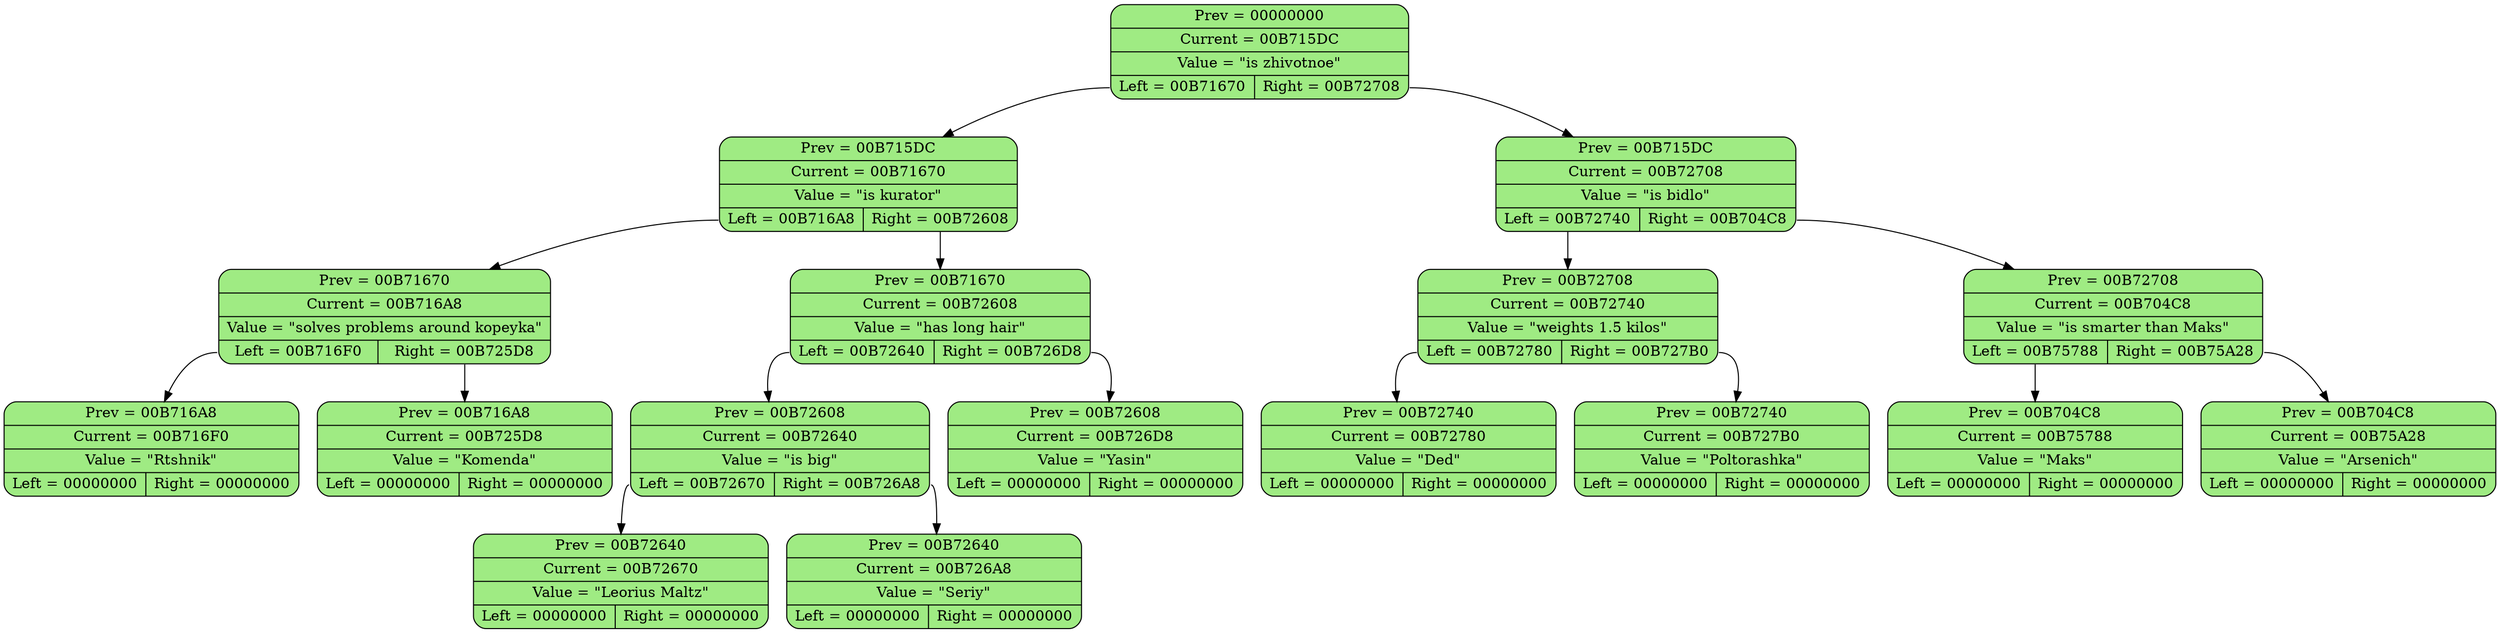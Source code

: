 digraph List_0 {
	graph [dpi = 100];
	rankdir = TB
	"Nod_0" [shape = "Mrecord", style = "filled", fillcolor = "#9feb83", label = "{ <prev> Prev = 00000000 | Current = 00B715DC | Value = \"is zhivotnoe\" | { <left> Left = 00B71670 | <right> Right = 00B72708} }"]
	"Nod_1" [shape = "Mrecord", style = "filled", fillcolor = "#9feb83", label = "{ <prev> Prev = 00B715DC | Current = 00B71670 | Value = \"is kurator\" | { <left> Left = 00B716A8 | <right> Right = 00B72608} }"]
	"Nod_2" [shape = "Mrecord", style = "filled", fillcolor = "#9feb83", label = "{ <prev> Prev = 00B71670 | Current = 00B716A8 | Value = \"solves problems around kopeyka\" | { <left> Left = 00B716F0 | <right> Right = 00B725D8} }"]
	"Nod_3" [shape = "Mrecord", style = "filled", fillcolor = "#9feb83", label = "{ <prev> Prev = 00B716A8 | Current = 00B716F0 | Value = \"Rtshnik\" | { <left> Left = 00000000 | <right> Right = 00000000} }"]
	"Nod_4" [shape = "Mrecord", style = "filled", fillcolor = "#9feb83", label = "{ <prev> Prev = 00B716A8 | Current = 00B725D8 | Value = \"Komenda\" | { <left> Left = 00000000 | <right> Right = 00000000} }"]
	"Nod_5" [shape = "Mrecord", style = "filled", fillcolor = "#9feb83", label = "{ <prev> Prev = 00B71670 | Current = 00B72608 | Value = \"has long hair\" | { <left> Left = 00B72640 | <right> Right = 00B726D8} }"]
	"Nod_6" [shape = "Mrecord", style = "filled", fillcolor = "#9feb83", label = "{ <prev> Prev = 00B72608 | Current = 00B72640 | Value = \"is big\" | { <left> Left = 00B72670 | <right> Right = 00B726A8} }"]
	"Nod_7" [shape = "Mrecord", style = "filled", fillcolor = "#9feb83", label = "{ <prev> Prev = 00B72640 | Current = 00B72670 | Value = \"Leorius Maltz\" | { <left> Left = 00000000 | <right> Right = 00000000} }"]
	"Nod_8" [shape = "Mrecord", style = "filled", fillcolor = "#9feb83", label = "{ <prev> Prev = 00B72640 | Current = 00B726A8 | Value = \"Seriy\" | { <left> Left = 00000000 | <right> Right = 00000000} }"]
	"Nod_9" [shape = "Mrecord", style = "filled", fillcolor = "#9feb83", label = "{ <prev> Prev = 00B72608 | Current = 00B726D8 | Value = \"Yasin\" | { <left> Left = 00000000 | <right> Right = 00000000} }"]
	"Nod_10" [shape = "Mrecord", style = "filled", fillcolor = "#9feb83", label = "{ <prev> Prev = 00B715DC | Current = 00B72708 | Value = \"is bidlo\" | { <left> Left = 00B72740 | <right> Right = 00B704C8} }"]
	"Nod_11" [shape = "Mrecord", style = "filled", fillcolor = "#9feb83", label = "{ <prev> Prev = 00B72708 | Current = 00B72740 | Value = \"weights 1.5 kilos\" | { <left> Left = 00B72780 | <right> Right = 00B727B0} }"]
	"Nod_12" [shape = "Mrecord", style = "filled", fillcolor = "#9feb83", label = "{ <prev> Prev = 00B72740 | Current = 00B72780 | Value = \"Ded\" | { <left> Left = 00000000 | <right> Right = 00000000} }"]
	"Nod_13" [shape = "Mrecord", style = "filled", fillcolor = "#9feb83", label = "{ <prev> Prev = 00B72740 | Current = 00B727B0 | Value = \"Poltorashka\" | { <left> Left = 00000000 | <right> Right = 00000000} }"]
	"Nod_14" [shape = "Mrecord", style = "filled", fillcolor = "#9feb83", label = "{ <prev> Prev = 00B72708 | Current = 00B704C8 | Value = \"is smarter than Maks\" | { <left> Left = 00B75788 | <right> Right = 00B75A28} }"]
	"Nod_15" [shape = "Mrecord", style = "filled", fillcolor = "#9feb83", label = "{ <prev> Prev = 00B704C8 | Current = 00B75788 | Value = \"Maks\" | { <left> Left = 00000000 | <right> Right = 00000000} }"]
	"Nod_16" [shape = "Mrecord", style = "filled", fillcolor = "#9feb83", label = "{ <prev> Prev = 00B704C8 | Current = 00B75A28 | Value = \"Arsenich\" | { <left> Left = 00000000 | <right> Right = 00000000} }"]
	{ rank = same;  Nod_0; }
	{ rank = same;  Nod_1;  Nod_10; }
	{ rank = same;  Nod_2;  Nod_5;  Nod_11;  Nod_14; }
	{ rank = same;  Nod_3;  Nod_4;  Nod_6;  Nod_9;  Nod_12;  Nod_13;  Nod_15;  Nod_16; }
	{ rank = same;  Nod_7;  Nod_8; }
	"Nod_0":left -> "Nod_1";
	"Nod_1":left -> "Nod_2";
	"Nod_2":left -> "Nod_3";
	"Nod_2":right -> "Nod_4";
	"Nod_1":right -> "Nod_5";
	"Nod_5":left -> "Nod_6";
	"Nod_6":left -> "Nod_7";
	"Nod_6":right -> "Nod_8";
	"Nod_5":right -> "Nod_9";
	"Nod_0":right -> "Nod_10";
	"Nod_10":left -> "Nod_11";
	"Nod_11":left -> "Nod_12";
	"Nod_11":right -> "Nod_13";
	"Nod_10":right -> "Nod_14";
	"Nod_14":left -> "Nod_15";
	"Nod_14":right -> "Nod_16";
}